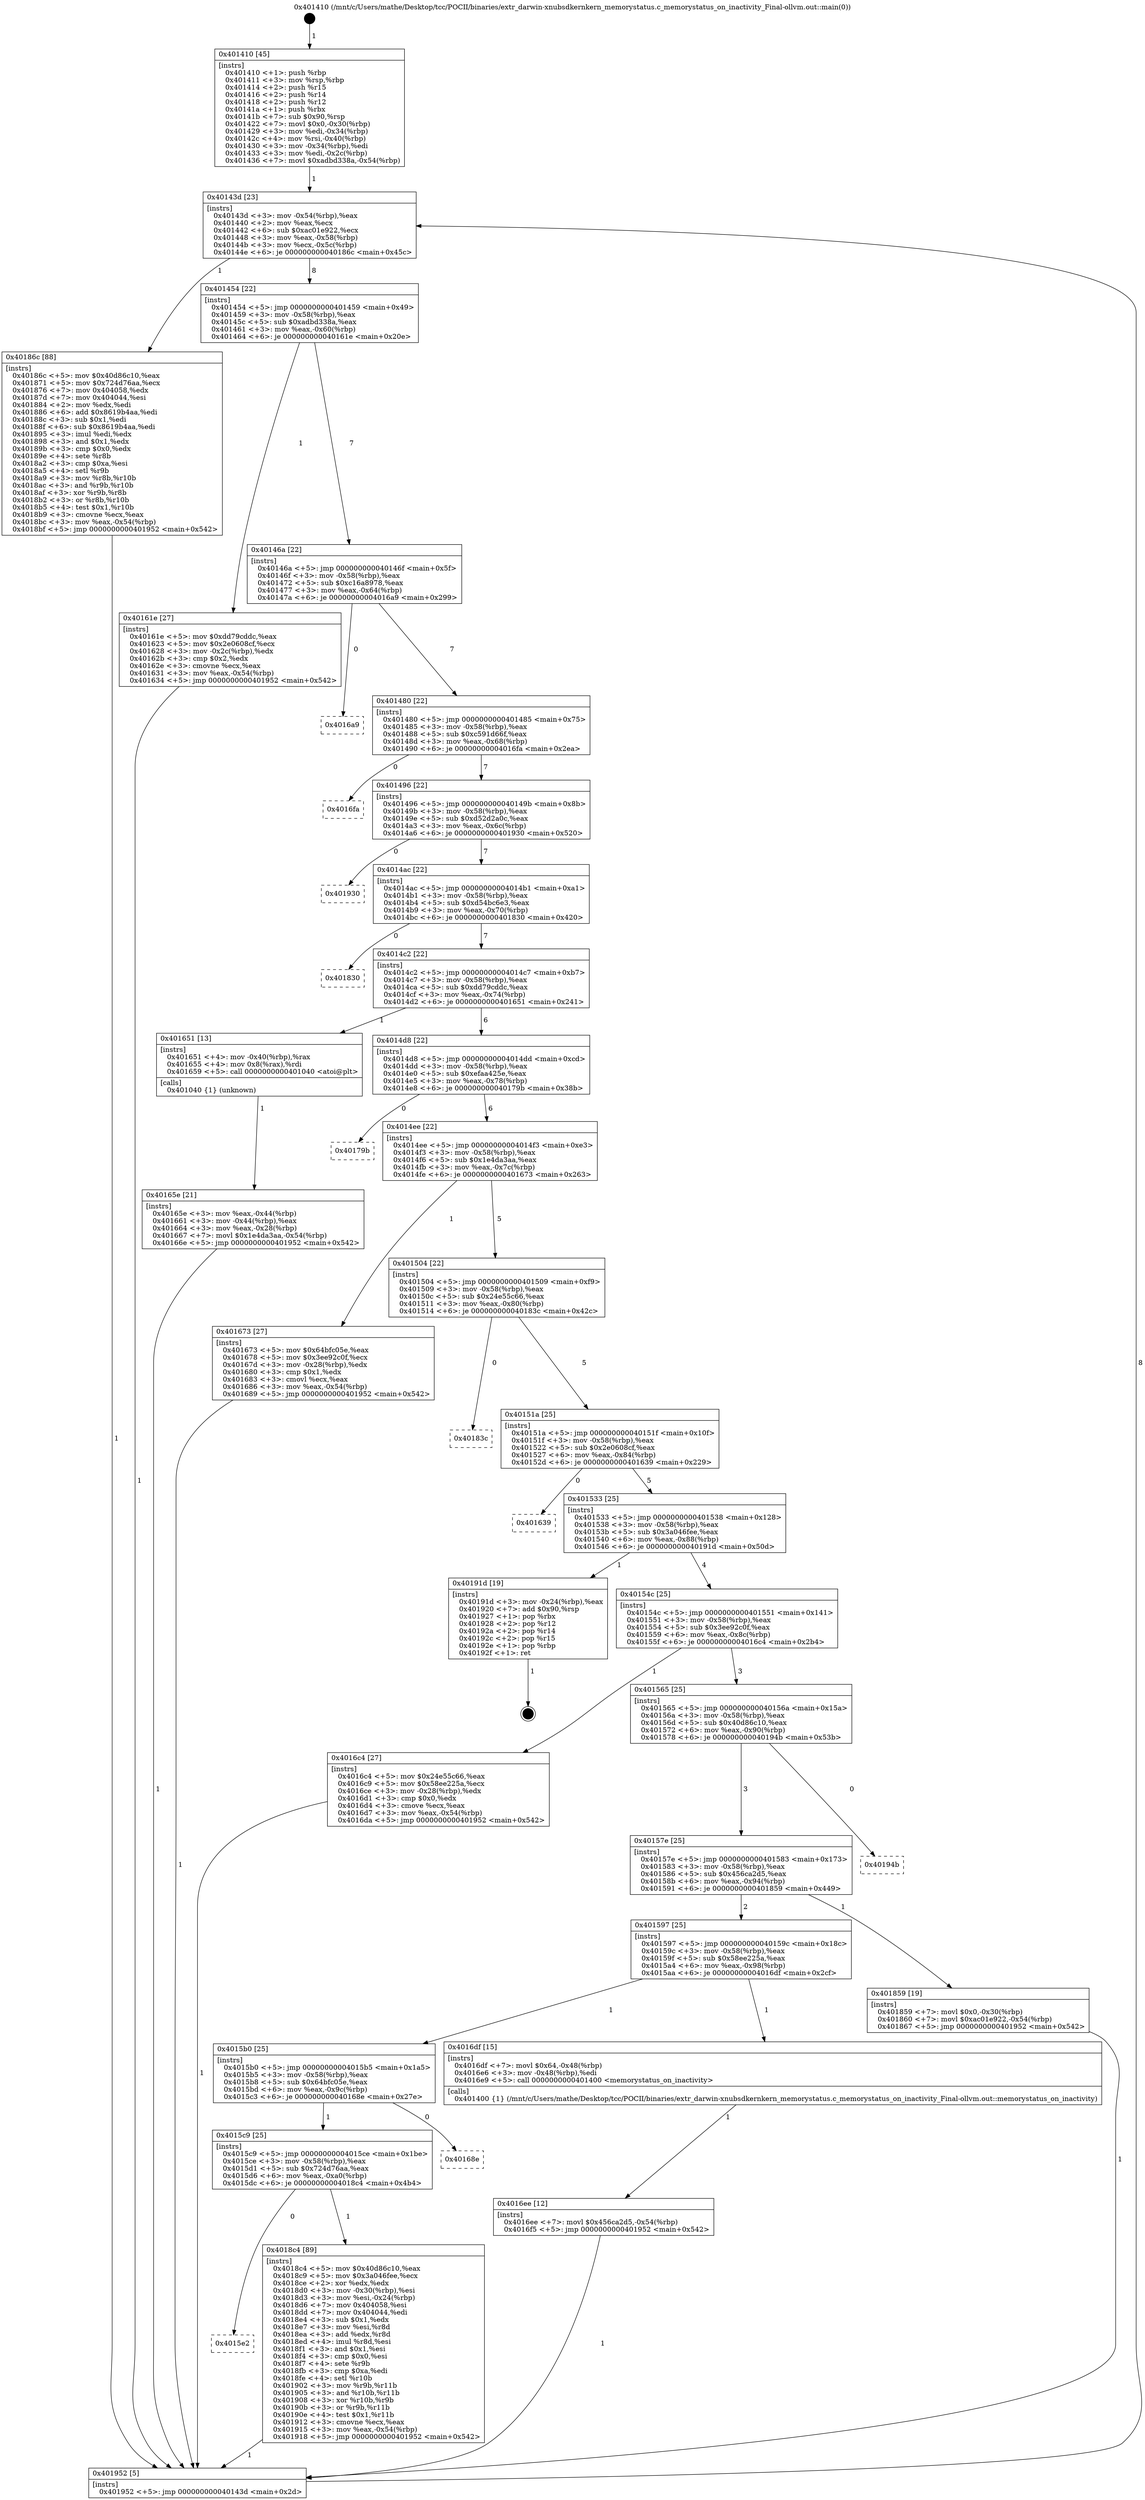 digraph "0x401410" {
  label = "0x401410 (/mnt/c/Users/mathe/Desktop/tcc/POCII/binaries/extr_darwin-xnubsdkernkern_memorystatus.c_memorystatus_on_inactivity_Final-ollvm.out::main(0))"
  labelloc = "t"
  node[shape=record]

  Entry [label="",width=0.3,height=0.3,shape=circle,fillcolor=black,style=filled]
  "0x40143d" [label="{
     0x40143d [23]\l
     | [instrs]\l
     &nbsp;&nbsp;0x40143d \<+3\>: mov -0x54(%rbp),%eax\l
     &nbsp;&nbsp;0x401440 \<+2\>: mov %eax,%ecx\l
     &nbsp;&nbsp;0x401442 \<+6\>: sub $0xac01e922,%ecx\l
     &nbsp;&nbsp;0x401448 \<+3\>: mov %eax,-0x58(%rbp)\l
     &nbsp;&nbsp;0x40144b \<+3\>: mov %ecx,-0x5c(%rbp)\l
     &nbsp;&nbsp;0x40144e \<+6\>: je 000000000040186c \<main+0x45c\>\l
  }"]
  "0x40186c" [label="{
     0x40186c [88]\l
     | [instrs]\l
     &nbsp;&nbsp;0x40186c \<+5\>: mov $0x40d86c10,%eax\l
     &nbsp;&nbsp;0x401871 \<+5\>: mov $0x724d76aa,%ecx\l
     &nbsp;&nbsp;0x401876 \<+7\>: mov 0x404058,%edx\l
     &nbsp;&nbsp;0x40187d \<+7\>: mov 0x404044,%esi\l
     &nbsp;&nbsp;0x401884 \<+2\>: mov %edx,%edi\l
     &nbsp;&nbsp;0x401886 \<+6\>: add $0x8619b4aa,%edi\l
     &nbsp;&nbsp;0x40188c \<+3\>: sub $0x1,%edi\l
     &nbsp;&nbsp;0x40188f \<+6\>: sub $0x8619b4aa,%edi\l
     &nbsp;&nbsp;0x401895 \<+3\>: imul %edi,%edx\l
     &nbsp;&nbsp;0x401898 \<+3\>: and $0x1,%edx\l
     &nbsp;&nbsp;0x40189b \<+3\>: cmp $0x0,%edx\l
     &nbsp;&nbsp;0x40189e \<+4\>: sete %r8b\l
     &nbsp;&nbsp;0x4018a2 \<+3\>: cmp $0xa,%esi\l
     &nbsp;&nbsp;0x4018a5 \<+4\>: setl %r9b\l
     &nbsp;&nbsp;0x4018a9 \<+3\>: mov %r8b,%r10b\l
     &nbsp;&nbsp;0x4018ac \<+3\>: and %r9b,%r10b\l
     &nbsp;&nbsp;0x4018af \<+3\>: xor %r9b,%r8b\l
     &nbsp;&nbsp;0x4018b2 \<+3\>: or %r8b,%r10b\l
     &nbsp;&nbsp;0x4018b5 \<+4\>: test $0x1,%r10b\l
     &nbsp;&nbsp;0x4018b9 \<+3\>: cmovne %ecx,%eax\l
     &nbsp;&nbsp;0x4018bc \<+3\>: mov %eax,-0x54(%rbp)\l
     &nbsp;&nbsp;0x4018bf \<+5\>: jmp 0000000000401952 \<main+0x542\>\l
  }"]
  "0x401454" [label="{
     0x401454 [22]\l
     | [instrs]\l
     &nbsp;&nbsp;0x401454 \<+5\>: jmp 0000000000401459 \<main+0x49\>\l
     &nbsp;&nbsp;0x401459 \<+3\>: mov -0x58(%rbp),%eax\l
     &nbsp;&nbsp;0x40145c \<+5\>: sub $0xadbd338a,%eax\l
     &nbsp;&nbsp;0x401461 \<+3\>: mov %eax,-0x60(%rbp)\l
     &nbsp;&nbsp;0x401464 \<+6\>: je 000000000040161e \<main+0x20e\>\l
  }"]
  Exit [label="",width=0.3,height=0.3,shape=circle,fillcolor=black,style=filled,peripheries=2]
  "0x40161e" [label="{
     0x40161e [27]\l
     | [instrs]\l
     &nbsp;&nbsp;0x40161e \<+5\>: mov $0xdd79cddc,%eax\l
     &nbsp;&nbsp;0x401623 \<+5\>: mov $0x2e0608cf,%ecx\l
     &nbsp;&nbsp;0x401628 \<+3\>: mov -0x2c(%rbp),%edx\l
     &nbsp;&nbsp;0x40162b \<+3\>: cmp $0x2,%edx\l
     &nbsp;&nbsp;0x40162e \<+3\>: cmovne %ecx,%eax\l
     &nbsp;&nbsp;0x401631 \<+3\>: mov %eax,-0x54(%rbp)\l
     &nbsp;&nbsp;0x401634 \<+5\>: jmp 0000000000401952 \<main+0x542\>\l
  }"]
  "0x40146a" [label="{
     0x40146a [22]\l
     | [instrs]\l
     &nbsp;&nbsp;0x40146a \<+5\>: jmp 000000000040146f \<main+0x5f\>\l
     &nbsp;&nbsp;0x40146f \<+3\>: mov -0x58(%rbp),%eax\l
     &nbsp;&nbsp;0x401472 \<+5\>: sub $0xc16a8978,%eax\l
     &nbsp;&nbsp;0x401477 \<+3\>: mov %eax,-0x64(%rbp)\l
     &nbsp;&nbsp;0x40147a \<+6\>: je 00000000004016a9 \<main+0x299\>\l
  }"]
  "0x401952" [label="{
     0x401952 [5]\l
     | [instrs]\l
     &nbsp;&nbsp;0x401952 \<+5\>: jmp 000000000040143d \<main+0x2d\>\l
  }"]
  "0x401410" [label="{
     0x401410 [45]\l
     | [instrs]\l
     &nbsp;&nbsp;0x401410 \<+1\>: push %rbp\l
     &nbsp;&nbsp;0x401411 \<+3\>: mov %rsp,%rbp\l
     &nbsp;&nbsp;0x401414 \<+2\>: push %r15\l
     &nbsp;&nbsp;0x401416 \<+2\>: push %r14\l
     &nbsp;&nbsp;0x401418 \<+2\>: push %r12\l
     &nbsp;&nbsp;0x40141a \<+1\>: push %rbx\l
     &nbsp;&nbsp;0x40141b \<+7\>: sub $0x90,%rsp\l
     &nbsp;&nbsp;0x401422 \<+7\>: movl $0x0,-0x30(%rbp)\l
     &nbsp;&nbsp;0x401429 \<+3\>: mov %edi,-0x34(%rbp)\l
     &nbsp;&nbsp;0x40142c \<+4\>: mov %rsi,-0x40(%rbp)\l
     &nbsp;&nbsp;0x401430 \<+3\>: mov -0x34(%rbp),%edi\l
     &nbsp;&nbsp;0x401433 \<+3\>: mov %edi,-0x2c(%rbp)\l
     &nbsp;&nbsp;0x401436 \<+7\>: movl $0xadbd338a,-0x54(%rbp)\l
  }"]
  "0x4015e2" [label="{
     0x4015e2\l
  }", style=dashed]
  "0x4016a9" [label="{
     0x4016a9\l
  }", style=dashed]
  "0x401480" [label="{
     0x401480 [22]\l
     | [instrs]\l
     &nbsp;&nbsp;0x401480 \<+5\>: jmp 0000000000401485 \<main+0x75\>\l
     &nbsp;&nbsp;0x401485 \<+3\>: mov -0x58(%rbp),%eax\l
     &nbsp;&nbsp;0x401488 \<+5\>: sub $0xc591d66f,%eax\l
     &nbsp;&nbsp;0x40148d \<+3\>: mov %eax,-0x68(%rbp)\l
     &nbsp;&nbsp;0x401490 \<+6\>: je 00000000004016fa \<main+0x2ea\>\l
  }"]
  "0x4018c4" [label="{
     0x4018c4 [89]\l
     | [instrs]\l
     &nbsp;&nbsp;0x4018c4 \<+5\>: mov $0x40d86c10,%eax\l
     &nbsp;&nbsp;0x4018c9 \<+5\>: mov $0x3a046fee,%ecx\l
     &nbsp;&nbsp;0x4018ce \<+2\>: xor %edx,%edx\l
     &nbsp;&nbsp;0x4018d0 \<+3\>: mov -0x30(%rbp),%esi\l
     &nbsp;&nbsp;0x4018d3 \<+3\>: mov %esi,-0x24(%rbp)\l
     &nbsp;&nbsp;0x4018d6 \<+7\>: mov 0x404058,%esi\l
     &nbsp;&nbsp;0x4018dd \<+7\>: mov 0x404044,%edi\l
     &nbsp;&nbsp;0x4018e4 \<+3\>: sub $0x1,%edx\l
     &nbsp;&nbsp;0x4018e7 \<+3\>: mov %esi,%r8d\l
     &nbsp;&nbsp;0x4018ea \<+3\>: add %edx,%r8d\l
     &nbsp;&nbsp;0x4018ed \<+4\>: imul %r8d,%esi\l
     &nbsp;&nbsp;0x4018f1 \<+3\>: and $0x1,%esi\l
     &nbsp;&nbsp;0x4018f4 \<+3\>: cmp $0x0,%esi\l
     &nbsp;&nbsp;0x4018f7 \<+4\>: sete %r9b\l
     &nbsp;&nbsp;0x4018fb \<+3\>: cmp $0xa,%edi\l
     &nbsp;&nbsp;0x4018fe \<+4\>: setl %r10b\l
     &nbsp;&nbsp;0x401902 \<+3\>: mov %r9b,%r11b\l
     &nbsp;&nbsp;0x401905 \<+3\>: and %r10b,%r11b\l
     &nbsp;&nbsp;0x401908 \<+3\>: xor %r10b,%r9b\l
     &nbsp;&nbsp;0x40190b \<+3\>: or %r9b,%r11b\l
     &nbsp;&nbsp;0x40190e \<+4\>: test $0x1,%r11b\l
     &nbsp;&nbsp;0x401912 \<+3\>: cmovne %ecx,%eax\l
     &nbsp;&nbsp;0x401915 \<+3\>: mov %eax,-0x54(%rbp)\l
     &nbsp;&nbsp;0x401918 \<+5\>: jmp 0000000000401952 \<main+0x542\>\l
  }"]
  "0x4016fa" [label="{
     0x4016fa\l
  }", style=dashed]
  "0x401496" [label="{
     0x401496 [22]\l
     | [instrs]\l
     &nbsp;&nbsp;0x401496 \<+5\>: jmp 000000000040149b \<main+0x8b\>\l
     &nbsp;&nbsp;0x40149b \<+3\>: mov -0x58(%rbp),%eax\l
     &nbsp;&nbsp;0x40149e \<+5\>: sub $0xd52d2a0c,%eax\l
     &nbsp;&nbsp;0x4014a3 \<+3\>: mov %eax,-0x6c(%rbp)\l
     &nbsp;&nbsp;0x4014a6 \<+6\>: je 0000000000401930 \<main+0x520\>\l
  }"]
  "0x4015c9" [label="{
     0x4015c9 [25]\l
     | [instrs]\l
     &nbsp;&nbsp;0x4015c9 \<+5\>: jmp 00000000004015ce \<main+0x1be\>\l
     &nbsp;&nbsp;0x4015ce \<+3\>: mov -0x58(%rbp),%eax\l
     &nbsp;&nbsp;0x4015d1 \<+5\>: sub $0x724d76aa,%eax\l
     &nbsp;&nbsp;0x4015d6 \<+6\>: mov %eax,-0xa0(%rbp)\l
     &nbsp;&nbsp;0x4015dc \<+6\>: je 00000000004018c4 \<main+0x4b4\>\l
  }"]
  "0x401930" [label="{
     0x401930\l
  }", style=dashed]
  "0x4014ac" [label="{
     0x4014ac [22]\l
     | [instrs]\l
     &nbsp;&nbsp;0x4014ac \<+5\>: jmp 00000000004014b1 \<main+0xa1\>\l
     &nbsp;&nbsp;0x4014b1 \<+3\>: mov -0x58(%rbp),%eax\l
     &nbsp;&nbsp;0x4014b4 \<+5\>: sub $0xd54bc6e3,%eax\l
     &nbsp;&nbsp;0x4014b9 \<+3\>: mov %eax,-0x70(%rbp)\l
     &nbsp;&nbsp;0x4014bc \<+6\>: je 0000000000401830 \<main+0x420\>\l
  }"]
  "0x40168e" [label="{
     0x40168e\l
  }", style=dashed]
  "0x401830" [label="{
     0x401830\l
  }", style=dashed]
  "0x4014c2" [label="{
     0x4014c2 [22]\l
     | [instrs]\l
     &nbsp;&nbsp;0x4014c2 \<+5\>: jmp 00000000004014c7 \<main+0xb7\>\l
     &nbsp;&nbsp;0x4014c7 \<+3\>: mov -0x58(%rbp),%eax\l
     &nbsp;&nbsp;0x4014ca \<+5\>: sub $0xdd79cddc,%eax\l
     &nbsp;&nbsp;0x4014cf \<+3\>: mov %eax,-0x74(%rbp)\l
     &nbsp;&nbsp;0x4014d2 \<+6\>: je 0000000000401651 \<main+0x241\>\l
  }"]
  "0x4016ee" [label="{
     0x4016ee [12]\l
     | [instrs]\l
     &nbsp;&nbsp;0x4016ee \<+7\>: movl $0x456ca2d5,-0x54(%rbp)\l
     &nbsp;&nbsp;0x4016f5 \<+5\>: jmp 0000000000401952 \<main+0x542\>\l
  }"]
  "0x401651" [label="{
     0x401651 [13]\l
     | [instrs]\l
     &nbsp;&nbsp;0x401651 \<+4\>: mov -0x40(%rbp),%rax\l
     &nbsp;&nbsp;0x401655 \<+4\>: mov 0x8(%rax),%rdi\l
     &nbsp;&nbsp;0x401659 \<+5\>: call 0000000000401040 \<atoi@plt\>\l
     | [calls]\l
     &nbsp;&nbsp;0x401040 \{1\} (unknown)\l
  }"]
  "0x4014d8" [label="{
     0x4014d8 [22]\l
     | [instrs]\l
     &nbsp;&nbsp;0x4014d8 \<+5\>: jmp 00000000004014dd \<main+0xcd\>\l
     &nbsp;&nbsp;0x4014dd \<+3\>: mov -0x58(%rbp),%eax\l
     &nbsp;&nbsp;0x4014e0 \<+5\>: sub $0xefaa425e,%eax\l
     &nbsp;&nbsp;0x4014e5 \<+3\>: mov %eax,-0x78(%rbp)\l
     &nbsp;&nbsp;0x4014e8 \<+6\>: je 000000000040179b \<main+0x38b\>\l
  }"]
  "0x40165e" [label="{
     0x40165e [21]\l
     | [instrs]\l
     &nbsp;&nbsp;0x40165e \<+3\>: mov %eax,-0x44(%rbp)\l
     &nbsp;&nbsp;0x401661 \<+3\>: mov -0x44(%rbp),%eax\l
     &nbsp;&nbsp;0x401664 \<+3\>: mov %eax,-0x28(%rbp)\l
     &nbsp;&nbsp;0x401667 \<+7\>: movl $0x1e4da3aa,-0x54(%rbp)\l
     &nbsp;&nbsp;0x40166e \<+5\>: jmp 0000000000401952 \<main+0x542\>\l
  }"]
  "0x4015b0" [label="{
     0x4015b0 [25]\l
     | [instrs]\l
     &nbsp;&nbsp;0x4015b0 \<+5\>: jmp 00000000004015b5 \<main+0x1a5\>\l
     &nbsp;&nbsp;0x4015b5 \<+3\>: mov -0x58(%rbp),%eax\l
     &nbsp;&nbsp;0x4015b8 \<+5\>: sub $0x64bfc05e,%eax\l
     &nbsp;&nbsp;0x4015bd \<+6\>: mov %eax,-0x9c(%rbp)\l
     &nbsp;&nbsp;0x4015c3 \<+6\>: je 000000000040168e \<main+0x27e\>\l
  }"]
  "0x40179b" [label="{
     0x40179b\l
  }", style=dashed]
  "0x4014ee" [label="{
     0x4014ee [22]\l
     | [instrs]\l
     &nbsp;&nbsp;0x4014ee \<+5\>: jmp 00000000004014f3 \<main+0xe3\>\l
     &nbsp;&nbsp;0x4014f3 \<+3\>: mov -0x58(%rbp),%eax\l
     &nbsp;&nbsp;0x4014f6 \<+5\>: sub $0x1e4da3aa,%eax\l
     &nbsp;&nbsp;0x4014fb \<+3\>: mov %eax,-0x7c(%rbp)\l
     &nbsp;&nbsp;0x4014fe \<+6\>: je 0000000000401673 \<main+0x263\>\l
  }"]
  "0x4016df" [label="{
     0x4016df [15]\l
     | [instrs]\l
     &nbsp;&nbsp;0x4016df \<+7\>: movl $0x64,-0x48(%rbp)\l
     &nbsp;&nbsp;0x4016e6 \<+3\>: mov -0x48(%rbp),%edi\l
     &nbsp;&nbsp;0x4016e9 \<+5\>: call 0000000000401400 \<memorystatus_on_inactivity\>\l
     | [calls]\l
     &nbsp;&nbsp;0x401400 \{1\} (/mnt/c/Users/mathe/Desktop/tcc/POCII/binaries/extr_darwin-xnubsdkernkern_memorystatus.c_memorystatus_on_inactivity_Final-ollvm.out::memorystatus_on_inactivity)\l
  }"]
  "0x401673" [label="{
     0x401673 [27]\l
     | [instrs]\l
     &nbsp;&nbsp;0x401673 \<+5\>: mov $0x64bfc05e,%eax\l
     &nbsp;&nbsp;0x401678 \<+5\>: mov $0x3ee92c0f,%ecx\l
     &nbsp;&nbsp;0x40167d \<+3\>: mov -0x28(%rbp),%edx\l
     &nbsp;&nbsp;0x401680 \<+3\>: cmp $0x1,%edx\l
     &nbsp;&nbsp;0x401683 \<+3\>: cmovl %ecx,%eax\l
     &nbsp;&nbsp;0x401686 \<+3\>: mov %eax,-0x54(%rbp)\l
     &nbsp;&nbsp;0x401689 \<+5\>: jmp 0000000000401952 \<main+0x542\>\l
  }"]
  "0x401504" [label="{
     0x401504 [22]\l
     | [instrs]\l
     &nbsp;&nbsp;0x401504 \<+5\>: jmp 0000000000401509 \<main+0xf9\>\l
     &nbsp;&nbsp;0x401509 \<+3\>: mov -0x58(%rbp),%eax\l
     &nbsp;&nbsp;0x40150c \<+5\>: sub $0x24e55c66,%eax\l
     &nbsp;&nbsp;0x401511 \<+3\>: mov %eax,-0x80(%rbp)\l
     &nbsp;&nbsp;0x401514 \<+6\>: je 000000000040183c \<main+0x42c\>\l
  }"]
  "0x401597" [label="{
     0x401597 [25]\l
     | [instrs]\l
     &nbsp;&nbsp;0x401597 \<+5\>: jmp 000000000040159c \<main+0x18c\>\l
     &nbsp;&nbsp;0x40159c \<+3\>: mov -0x58(%rbp),%eax\l
     &nbsp;&nbsp;0x40159f \<+5\>: sub $0x58ee225a,%eax\l
     &nbsp;&nbsp;0x4015a4 \<+6\>: mov %eax,-0x98(%rbp)\l
     &nbsp;&nbsp;0x4015aa \<+6\>: je 00000000004016df \<main+0x2cf\>\l
  }"]
  "0x40183c" [label="{
     0x40183c\l
  }", style=dashed]
  "0x40151a" [label="{
     0x40151a [25]\l
     | [instrs]\l
     &nbsp;&nbsp;0x40151a \<+5\>: jmp 000000000040151f \<main+0x10f\>\l
     &nbsp;&nbsp;0x40151f \<+3\>: mov -0x58(%rbp),%eax\l
     &nbsp;&nbsp;0x401522 \<+5\>: sub $0x2e0608cf,%eax\l
     &nbsp;&nbsp;0x401527 \<+6\>: mov %eax,-0x84(%rbp)\l
     &nbsp;&nbsp;0x40152d \<+6\>: je 0000000000401639 \<main+0x229\>\l
  }"]
  "0x401859" [label="{
     0x401859 [19]\l
     | [instrs]\l
     &nbsp;&nbsp;0x401859 \<+7\>: movl $0x0,-0x30(%rbp)\l
     &nbsp;&nbsp;0x401860 \<+7\>: movl $0xac01e922,-0x54(%rbp)\l
     &nbsp;&nbsp;0x401867 \<+5\>: jmp 0000000000401952 \<main+0x542\>\l
  }"]
  "0x401639" [label="{
     0x401639\l
  }", style=dashed]
  "0x401533" [label="{
     0x401533 [25]\l
     | [instrs]\l
     &nbsp;&nbsp;0x401533 \<+5\>: jmp 0000000000401538 \<main+0x128\>\l
     &nbsp;&nbsp;0x401538 \<+3\>: mov -0x58(%rbp),%eax\l
     &nbsp;&nbsp;0x40153b \<+5\>: sub $0x3a046fee,%eax\l
     &nbsp;&nbsp;0x401540 \<+6\>: mov %eax,-0x88(%rbp)\l
     &nbsp;&nbsp;0x401546 \<+6\>: je 000000000040191d \<main+0x50d\>\l
  }"]
  "0x40157e" [label="{
     0x40157e [25]\l
     | [instrs]\l
     &nbsp;&nbsp;0x40157e \<+5\>: jmp 0000000000401583 \<main+0x173\>\l
     &nbsp;&nbsp;0x401583 \<+3\>: mov -0x58(%rbp),%eax\l
     &nbsp;&nbsp;0x401586 \<+5\>: sub $0x456ca2d5,%eax\l
     &nbsp;&nbsp;0x40158b \<+6\>: mov %eax,-0x94(%rbp)\l
     &nbsp;&nbsp;0x401591 \<+6\>: je 0000000000401859 \<main+0x449\>\l
  }"]
  "0x40191d" [label="{
     0x40191d [19]\l
     | [instrs]\l
     &nbsp;&nbsp;0x40191d \<+3\>: mov -0x24(%rbp),%eax\l
     &nbsp;&nbsp;0x401920 \<+7\>: add $0x90,%rsp\l
     &nbsp;&nbsp;0x401927 \<+1\>: pop %rbx\l
     &nbsp;&nbsp;0x401928 \<+2\>: pop %r12\l
     &nbsp;&nbsp;0x40192a \<+2\>: pop %r14\l
     &nbsp;&nbsp;0x40192c \<+2\>: pop %r15\l
     &nbsp;&nbsp;0x40192e \<+1\>: pop %rbp\l
     &nbsp;&nbsp;0x40192f \<+1\>: ret\l
  }"]
  "0x40154c" [label="{
     0x40154c [25]\l
     | [instrs]\l
     &nbsp;&nbsp;0x40154c \<+5\>: jmp 0000000000401551 \<main+0x141\>\l
     &nbsp;&nbsp;0x401551 \<+3\>: mov -0x58(%rbp),%eax\l
     &nbsp;&nbsp;0x401554 \<+5\>: sub $0x3ee92c0f,%eax\l
     &nbsp;&nbsp;0x401559 \<+6\>: mov %eax,-0x8c(%rbp)\l
     &nbsp;&nbsp;0x40155f \<+6\>: je 00000000004016c4 \<main+0x2b4\>\l
  }"]
  "0x40194b" [label="{
     0x40194b\l
  }", style=dashed]
  "0x4016c4" [label="{
     0x4016c4 [27]\l
     | [instrs]\l
     &nbsp;&nbsp;0x4016c4 \<+5\>: mov $0x24e55c66,%eax\l
     &nbsp;&nbsp;0x4016c9 \<+5\>: mov $0x58ee225a,%ecx\l
     &nbsp;&nbsp;0x4016ce \<+3\>: mov -0x28(%rbp),%edx\l
     &nbsp;&nbsp;0x4016d1 \<+3\>: cmp $0x0,%edx\l
     &nbsp;&nbsp;0x4016d4 \<+3\>: cmove %ecx,%eax\l
     &nbsp;&nbsp;0x4016d7 \<+3\>: mov %eax,-0x54(%rbp)\l
     &nbsp;&nbsp;0x4016da \<+5\>: jmp 0000000000401952 \<main+0x542\>\l
  }"]
  "0x401565" [label="{
     0x401565 [25]\l
     | [instrs]\l
     &nbsp;&nbsp;0x401565 \<+5\>: jmp 000000000040156a \<main+0x15a\>\l
     &nbsp;&nbsp;0x40156a \<+3\>: mov -0x58(%rbp),%eax\l
     &nbsp;&nbsp;0x40156d \<+5\>: sub $0x40d86c10,%eax\l
     &nbsp;&nbsp;0x401572 \<+6\>: mov %eax,-0x90(%rbp)\l
     &nbsp;&nbsp;0x401578 \<+6\>: je 000000000040194b \<main+0x53b\>\l
  }"]
  Entry -> "0x401410" [label=" 1"]
  "0x40143d" -> "0x40186c" [label=" 1"]
  "0x40143d" -> "0x401454" [label=" 8"]
  "0x40191d" -> Exit [label=" 1"]
  "0x401454" -> "0x40161e" [label=" 1"]
  "0x401454" -> "0x40146a" [label=" 7"]
  "0x40161e" -> "0x401952" [label=" 1"]
  "0x401410" -> "0x40143d" [label=" 1"]
  "0x401952" -> "0x40143d" [label=" 8"]
  "0x4018c4" -> "0x401952" [label=" 1"]
  "0x40146a" -> "0x4016a9" [label=" 0"]
  "0x40146a" -> "0x401480" [label=" 7"]
  "0x4015c9" -> "0x4015e2" [label=" 0"]
  "0x401480" -> "0x4016fa" [label=" 0"]
  "0x401480" -> "0x401496" [label=" 7"]
  "0x4015c9" -> "0x4018c4" [label=" 1"]
  "0x401496" -> "0x401930" [label=" 0"]
  "0x401496" -> "0x4014ac" [label=" 7"]
  "0x4015b0" -> "0x4015c9" [label=" 1"]
  "0x4014ac" -> "0x401830" [label=" 0"]
  "0x4014ac" -> "0x4014c2" [label=" 7"]
  "0x4015b0" -> "0x40168e" [label=" 0"]
  "0x4014c2" -> "0x401651" [label=" 1"]
  "0x4014c2" -> "0x4014d8" [label=" 6"]
  "0x401651" -> "0x40165e" [label=" 1"]
  "0x40165e" -> "0x401952" [label=" 1"]
  "0x40186c" -> "0x401952" [label=" 1"]
  "0x4014d8" -> "0x40179b" [label=" 0"]
  "0x4014d8" -> "0x4014ee" [label=" 6"]
  "0x401859" -> "0x401952" [label=" 1"]
  "0x4014ee" -> "0x401673" [label=" 1"]
  "0x4014ee" -> "0x401504" [label=" 5"]
  "0x401673" -> "0x401952" [label=" 1"]
  "0x4016ee" -> "0x401952" [label=" 1"]
  "0x401504" -> "0x40183c" [label=" 0"]
  "0x401504" -> "0x40151a" [label=" 5"]
  "0x401597" -> "0x4015b0" [label=" 1"]
  "0x40151a" -> "0x401639" [label=" 0"]
  "0x40151a" -> "0x401533" [label=" 5"]
  "0x401597" -> "0x4016df" [label=" 1"]
  "0x401533" -> "0x40191d" [label=" 1"]
  "0x401533" -> "0x40154c" [label=" 4"]
  "0x40157e" -> "0x401597" [label=" 2"]
  "0x40154c" -> "0x4016c4" [label=" 1"]
  "0x40154c" -> "0x401565" [label=" 3"]
  "0x4016c4" -> "0x401952" [label=" 1"]
  "0x40157e" -> "0x401859" [label=" 1"]
  "0x401565" -> "0x40194b" [label=" 0"]
  "0x401565" -> "0x40157e" [label=" 3"]
  "0x4016df" -> "0x4016ee" [label=" 1"]
}
